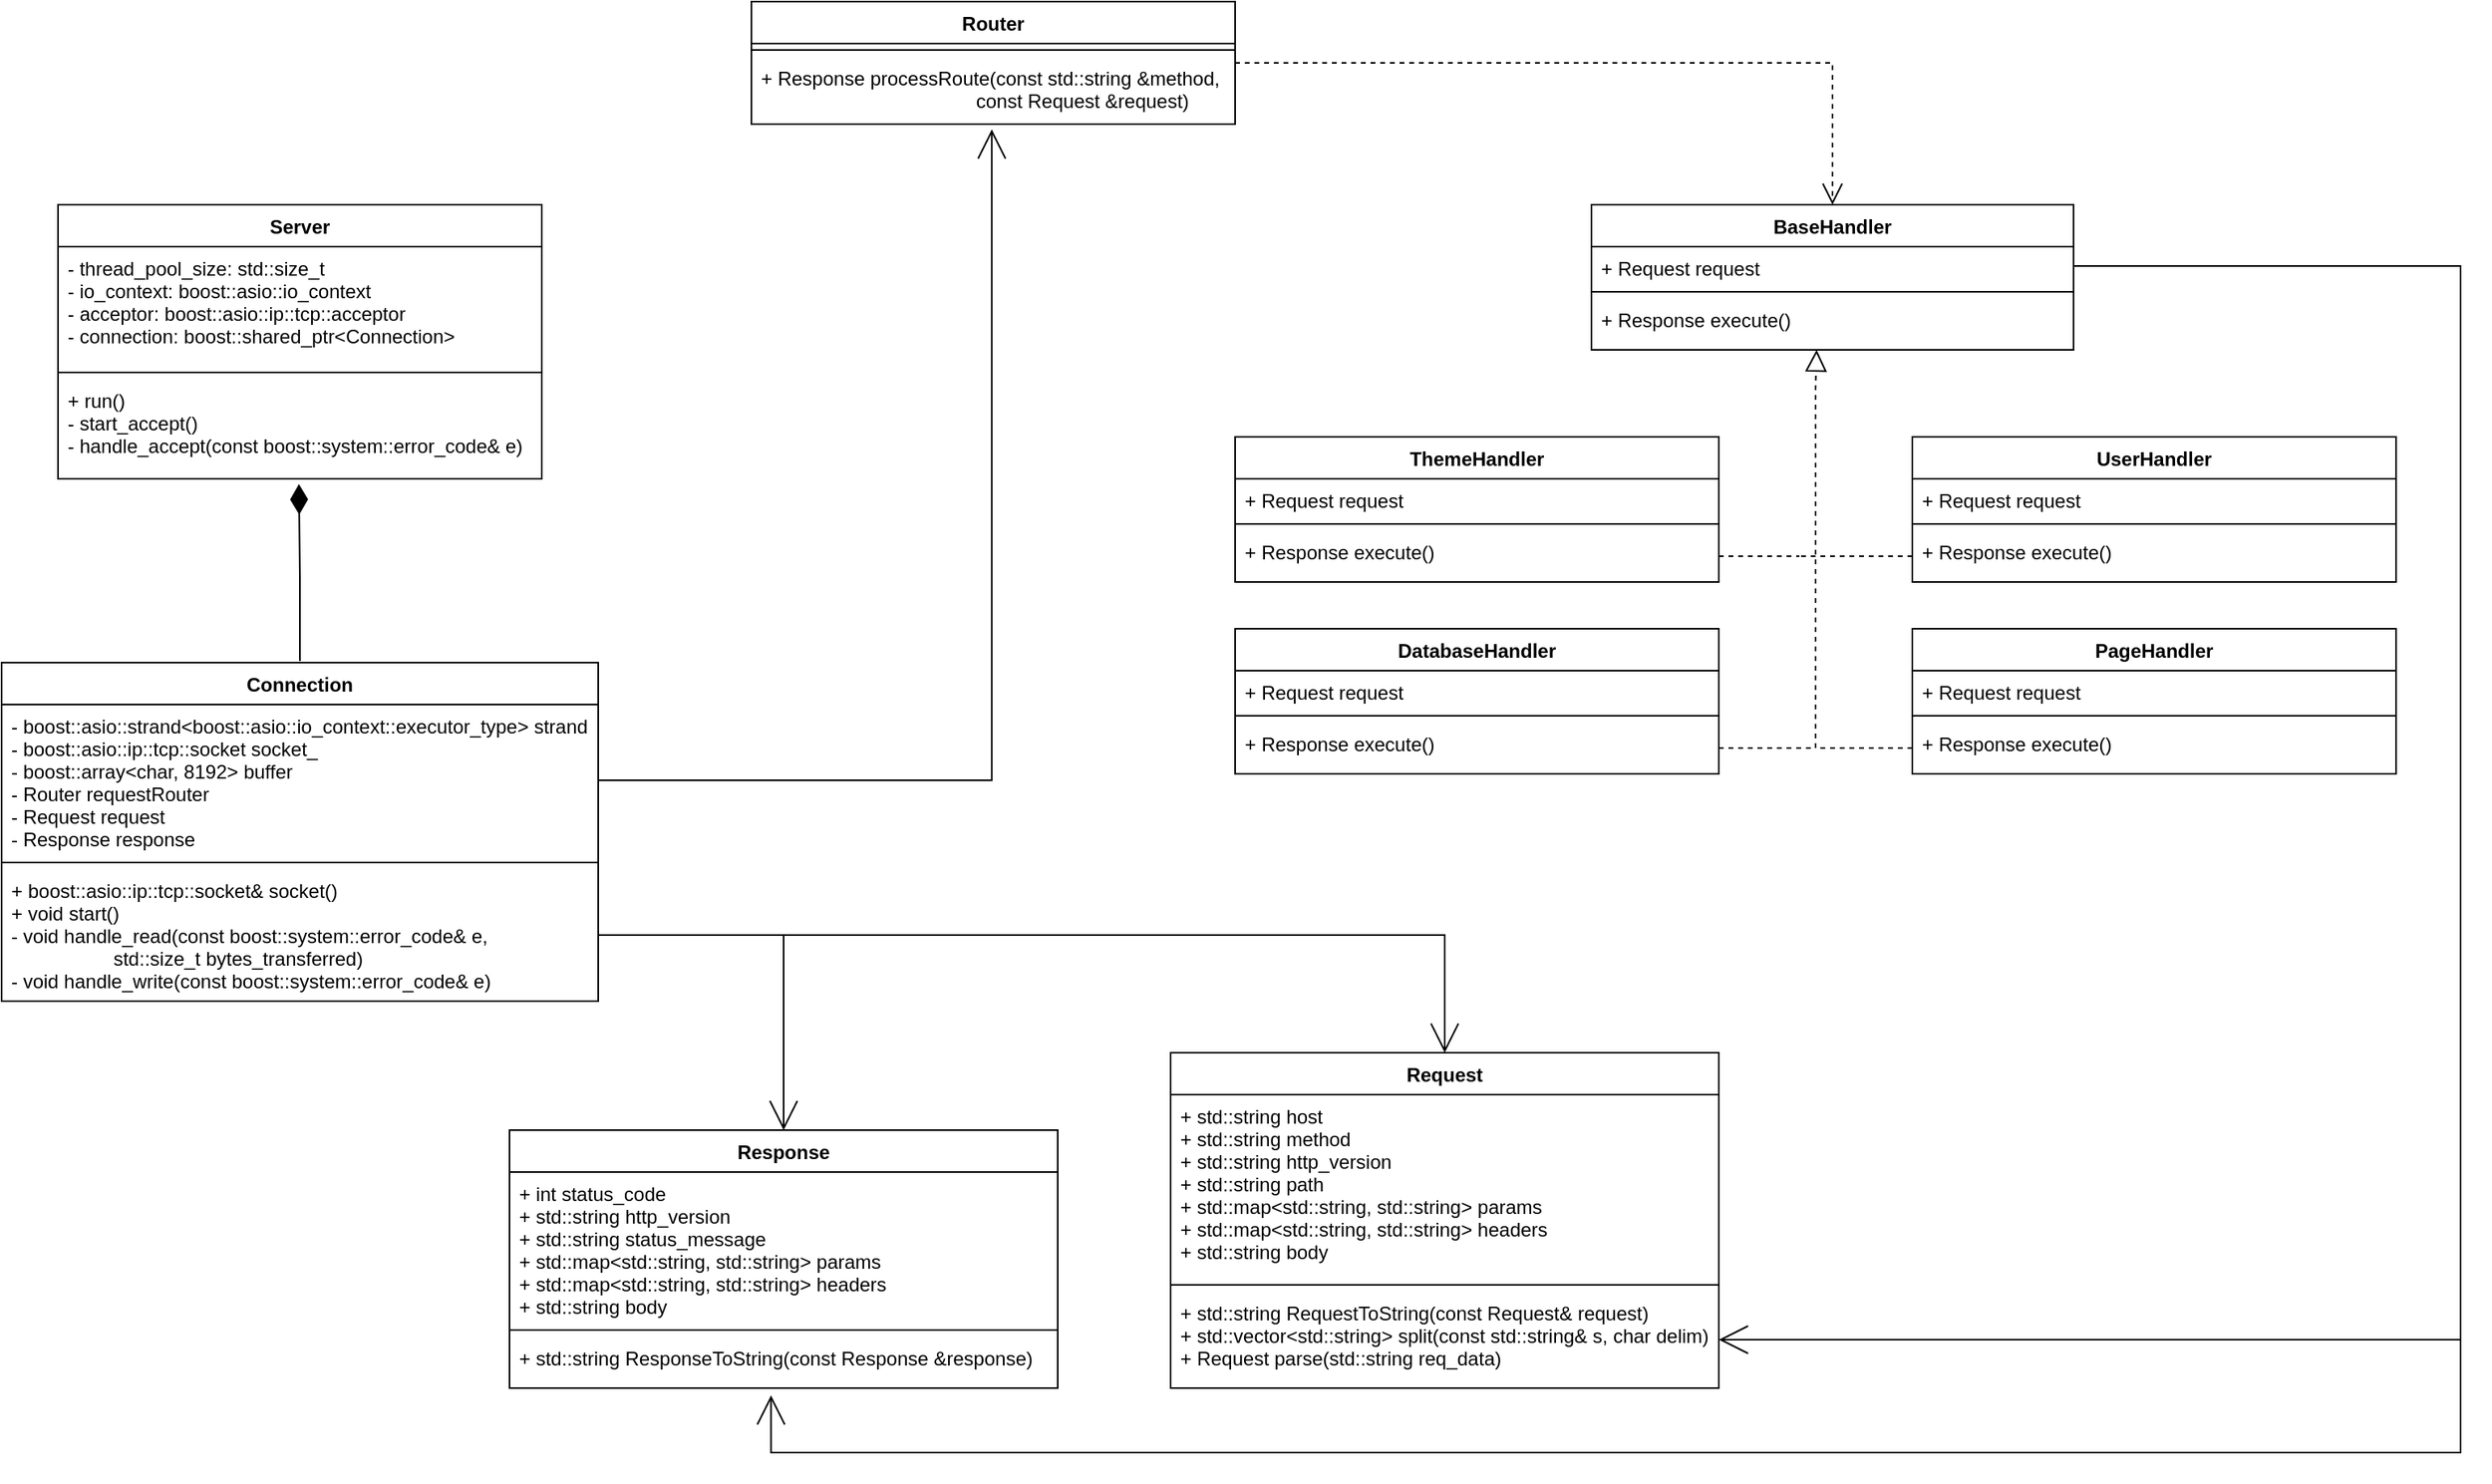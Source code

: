<mxfile version="15.7.3" type="device"><diagram id="C5RBs43oDa-KdzZeNtuy" name="Page-1"><mxGraphModel dx="2171" dy="1246" grid="1" gridSize="10" guides="1" tooltips="1" connect="1" arrows="1" fold="1" page="1" pageScale="1" pageWidth="827" pageHeight="1169" math="0" shadow="0"><root><mxCell id="WIyWlLk6GJQsqaUBKTNV-0"/><mxCell id="WIyWlLk6GJQsqaUBKTNV-1" parent="WIyWlLk6GJQsqaUBKTNV-0"/><mxCell id="MFrAf0Ey_bQIJHWzZGyk-0" value="Server" style="swimlane;fontStyle=1;align=center;verticalAlign=top;childLayout=stackLayout;horizontal=1;startSize=26;horizontalStack=0;resizeParent=1;resizeParentMax=0;resizeLast=0;collapsible=1;marginBottom=0;" vertex="1" parent="WIyWlLk6GJQsqaUBKTNV-1"><mxGeometry x="290" y="406" width="300" height="170" as="geometry"><mxRectangle x="330" y="480" width="70" height="26" as="alternateBounds"/></mxGeometry></mxCell><mxCell id="MFrAf0Ey_bQIJHWzZGyk-1" value="- thread_pool_size: std::size_t&#10;- io_context: boost::asio::io_context&#10;- acceptor: boost::asio::ip::tcp::acceptor&#10;- connection: boost::shared_ptr&lt;Connection&gt;&#10;" style="text;strokeColor=none;fillColor=none;align=left;verticalAlign=top;spacingLeft=4;spacingRight=4;overflow=hidden;rotatable=0;points=[[0,0.5],[1,0.5]];portConstraint=eastwest;" vertex="1" parent="MFrAf0Ey_bQIJHWzZGyk-0"><mxGeometry y="26" width="300" height="74" as="geometry"/></mxCell><mxCell id="MFrAf0Ey_bQIJHWzZGyk-2" value="" style="line;strokeWidth=1;fillColor=none;align=left;verticalAlign=middle;spacingTop=-1;spacingLeft=3;spacingRight=3;rotatable=0;labelPosition=right;points=[];portConstraint=eastwest;" vertex="1" parent="MFrAf0Ey_bQIJHWzZGyk-0"><mxGeometry y="100" width="300" height="8" as="geometry"/></mxCell><mxCell id="MFrAf0Ey_bQIJHWzZGyk-3" value="+ run()&#10;- start_accept()&#10;- handle_accept(const boost::system::error_code&amp; e)" style="text;strokeColor=none;fillColor=none;align=left;verticalAlign=top;spacingLeft=4;spacingRight=4;overflow=hidden;rotatable=0;points=[[0,0.5],[1,0.5]];portConstraint=eastwest;" vertex="1" parent="MFrAf0Ey_bQIJHWzZGyk-0"><mxGeometry y="108" width="300" height="62" as="geometry"/></mxCell><mxCell id="MFrAf0Ey_bQIJHWzZGyk-57" style="edgeStyle=orthogonalEdgeStyle;rounded=0;orthogonalLoop=1;jettySize=auto;html=1;endArrow=diamondThin;endFill=1;endSize=16;strokeWidth=1;entryX=0.498;entryY=1.053;entryDx=0;entryDy=0;entryPerimeter=0;" edge="1" parent="WIyWlLk6GJQsqaUBKTNV-1" target="MFrAf0Ey_bQIJHWzZGyk-3"><mxGeometry relative="1" as="geometry"><mxPoint x="440" y="590" as="targetPoint"/><mxPoint x="440" y="689" as="sourcePoint"/><Array as="points"><mxPoint x="440" y="637"/><mxPoint x="439" y="637"/></Array></mxGeometry></mxCell><mxCell id="MFrAf0Ey_bQIJHWzZGyk-5" value="Connection" style="swimlane;fontStyle=1;align=center;verticalAlign=top;childLayout=stackLayout;horizontal=1;startSize=26;horizontalStack=0;resizeParent=1;resizeParentMax=0;resizeLast=0;collapsible=1;marginBottom=0;" vertex="1" parent="WIyWlLk6GJQsqaUBKTNV-1"><mxGeometry x="255" y="690" width="370" height="210" as="geometry"><mxRectangle x="330" y="480" width="70" height="26" as="alternateBounds"/></mxGeometry></mxCell><mxCell id="MFrAf0Ey_bQIJHWzZGyk-6" value="- boost::asio::strand&lt;boost::asio::io_context::executor_type&gt; strand&#10;- boost::asio::ip::tcp::socket socket_&#10;- boost::array&lt;char, 8192&gt; buffer&#10;- Router requestRouter&#10;- Request request&#10;- Response response" style="text;strokeColor=none;fillColor=none;align=left;verticalAlign=top;spacingLeft=4;spacingRight=4;overflow=hidden;rotatable=0;points=[[0,0.5],[1,0.5]];portConstraint=eastwest;" vertex="1" parent="MFrAf0Ey_bQIJHWzZGyk-5"><mxGeometry y="26" width="370" height="94" as="geometry"/></mxCell><mxCell id="MFrAf0Ey_bQIJHWzZGyk-7" value="" style="line;strokeWidth=1;fillColor=none;align=left;verticalAlign=middle;spacingTop=-1;spacingLeft=3;spacingRight=3;rotatable=0;labelPosition=right;points=[];portConstraint=eastwest;" vertex="1" parent="MFrAf0Ey_bQIJHWzZGyk-5"><mxGeometry y="120" width="370" height="8" as="geometry"/></mxCell><mxCell id="MFrAf0Ey_bQIJHWzZGyk-8" value="+ boost::asio::ip::tcp::socket&amp; socket()&#10;+ void start()&#10;- void handle_read(const boost::system::error_code&amp; e,&#10;                   std::size_t bytes_transferred)&#10;- void handle_write(const boost::system::error_code&amp; e)" style="text;strokeColor=none;fillColor=none;align=left;verticalAlign=top;spacingLeft=4;spacingRight=4;overflow=hidden;rotatable=0;points=[[0,0.5],[1,0.5]];portConstraint=eastwest;" vertex="1" parent="MFrAf0Ey_bQIJHWzZGyk-5"><mxGeometry y="128" width="370" height="82" as="geometry"/></mxCell><mxCell id="MFrAf0Ey_bQIJHWzZGyk-55" style="edgeStyle=orthogonalEdgeStyle;rounded=0;orthogonalLoop=1;jettySize=auto;html=1;entryX=0.5;entryY=0;entryDx=0;entryDy=0;endArrow=open;endFill=0;endSize=11;strokeWidth=1;dashed=1;" edge="1" parent="WIyWlLk6GJQsqaUBKTNV-1" source="MFrAf0Ey_bQIJHWzZGyk-9" target="MFrAf0Ey_bQIJHWzZGyk-21"><mxGeometry relative="1" as="geometry"/></mxCell><mxCell id="MFrAf0Ey_bQIJHWzZGyk-9" value="Router" style="swimlane;fontStyle=1;align=center;verticalAlign=top;childLayout=stackLayout;horizontal=1;startSize=26;horizontalStack=0;resizeParent=1;resizeParentMax=0;resizeLast=0;collapsible=1;marginBottom=0;" vertex="1" parent="WIyWlLk6GJQsqaUBKTNV-1"><mxGeometry x="720" y="280" width="300" height="76" as="geometry"><mxRectangle x="330" y="480" width="70" height="26" as="alternateBounds"/></mxGeometry></mxCell><mxCell id="MFrAf0Ey_bQIJHWzZGyk-11" value="" style="line;strokeWidth=1;fillColor=none;align=left;verticalAlign=middle;spacingTop=-1;spacingLeft=3;spacingRight=3;rotatable=0;labelPosition=right;points=[];portConstraint=eastwest;" vertex="1" parent="MFrAf0Ey_bQIJHWzZGyk-9"><mxGeometry y="26" width="300" height="8" as="geometry"/></mxCell><mxCell id="MFrAf0Ey_bQIJHWzZGyk-12" value="+ Response processRoute(const std::string &amp;method, &#10;                                        const Request &amp;request)" style="text;strokeColor=none;fillColor=none;align=left;verticalAlign=top;spacingLeft=4;spacingRight=4;overflow=hidden;rotatable=0;points=[[0,0.5],[1,0.5]];portConstraint=eastwest;" vertex="1" parent="MFrAf0Ey_bQIJHWzZGyk-9"><mxGeometry y="34" width="300" height="42" as="geometry"/></mxCell><mxCell id="MFrAf0Ey_bQIJHWzZGyk-13" value="Request" style="swimlane;fontStyle=1;align=center;verticalAlign=top;childLayout=stackLayout;horizontal=1;startSize=26;horizontalStack=0;resizeParent=1;resizeParentMax=0;resizeLast=0;collapsible=1;marginBottom=0;" vertex="1" parent="WIyWlLk6GJQsqaUBKTNV-1"><mxGeometry x="980" y="932" width="340" height="208" as="geometry"><mxRectangle x="330" y="480" width="70" height="26" as="alternateBounds"/></mxGeometry></mxCell><mxCell id="MFrAf0Ey_bQIJHWzZGyk-14" value="+ std::string host&#10;+ std::string method&#10;+ std::string http_version&#10;+ std::string path&#10;+ std::map&lt;std::string, std::string&gt; params&#10;+ std::map&lt;std::string, std::string&gt; headers&#10;+ std::string body" style="text;strokeColor=none;fillColor=none;align=left;verticalAlign=top;spacingLeft=4;spacingRight=4;overflow=hidden;rotatable=0;points=[[0,0.5],[1,0.5]];portConstraint=eastwest;" vertex="1" parent="MFrAf0Ey_bQIJHWzZGyk-13"><mxGeometry y="26" width="340" height="114" as="geometry"/></mxCell><mxCell id="MFrAf0Ey_bQIJHWzZGyk-15" value="" style="line;strokeWidth=1;fillColor=none;align=left;verticalAlign=middle;spacingTop=-1;spacingLeft=3;spacingRight=3;rotatable=0;labelPosition=right;points=[];portConstraint=eastwest;" vertex="1" parent="MFrAf0Ey_bQIJHWzZGyk-13"><mxGeometry y="140" width="340" height="8" as="geometry"/></mxCell><mxCell id="MFrAf0Ey_bQIJHWzZGyk-16" value="+ std::string RequestToString(const Request&amp; request)&#10;+ std::vector&lt;std::string&gt; split(const std::string&amp; s, char delim)&#10;+ Request parse(std::string req_data)" style="text;strokeColor=none;fillColor=none;align=left;verticalAlign=top;spacingLeft=4;spacingRight=4;overflow=hidden;rotatable=0;points=[[0,0.5],[1,0.5]];portConstraint=eastwest;" vertex="1" parent="MFrAf0Ey_bQIJHWzZGyk-13"><mxGeometry y="148" width="340" height="60" as="geometry"/></mxCell><mxCell id="MFrAf0Ey_bQIJHWzZGyk-17" value="Response" style="swimlane;fontStyle=1;align=center;verticalAlign=top;childLayout=stackLayout;horizontal=1;startSize=26;horizontalStack=0;resizeParent=1;resizeParentMax=0;resizeLast=0;collapsible=1;marginBottom=0;" vertex="1" parent="WIyWlLk6GJQsqaUBKTNV-1"><mxGeometry x="570" y="980" width="340" height="160" as="geometry"><mxRectangle x="330" y="480" width="70" height="26" as="alternateBounds"/></mxGeometry></mxCell><mxCell id="MFrAf0Ey_bQIJHWzZGyk-18" value="+ int status_code&#10;+ std::string http_version&#10;+ std::string status_message&#10;+ std::map&lt;std::string, std::string&gt; params&#10;+ std::map&lt;std::string, std::string&gt; headers&#10;+ std::string body" style="text;strokeColor=none;fillColor=none;align=left;verticalAlign=top;spacingLeft=4;spacingRight=4;overflow=hidden;rotatable=0;points=[[0,0.5],[1,0.5]];portConstraint=eastwest;" vertex="1" parent="MFrAf0Ey_bQIJHWzZGyk-17"><mxGeometry y="26" width="340" height="94" as="geometry"/></mxCell><mxCell id="MFrAf0Ey_bQIJHWzZGyk-19" value="" style="line;strokeWidth=1;fillColor=none;align=left;verticalAlign=middle;spacingTop=-1;spacingLeft=3;spacingRight=3;rotatable=0;labelPosition=right;points=[];portConstraint=eastwest;" vertex="1" parent="MFrAf0Ey_bQIJHWzZGyk-17"><mxGeometry y="120" width="340" height="8" as="geometry"/></mxCell><mxCell id="MFrAf0Ey_bQIJHWzZGyk-20" value="+ std::string ResponseToString(const Response &amp;response)" style="text;strokeColor=none;fillColor=none;align=left;verticalAlign=top;spacingLeft=4;spacingRight=4;overflow=hidden;rotatable=0;points=[[0,0.5],[1,0.5]];portConstraint=eastwest;" vertex="1" parent="MFrAf0Ey_bQIJHWzZGyk-17"><mxGeometry y="128" width="340" height="32" as="geometry"/></mxCell><mxCell id="MFrAf0Ey_bQIJHWzZGyk-21" value="BaseHandler" style="swimlane;fontStyle=1;align=center;verticalAlign=top;childLayout=stackLayout;horizontal=1;startSize=26;horizontalStack=0;resizeParent=1;resizeParentMax=0;resizeLast=0;collapsible=1;marginBottom=0;" vertex="1" parent="WIyWlLk6GJQsqaUBKTNV-1"><mxGeometry x="1241" y="406" width="299" height="90" as="geometry"><mxRectangle x="330" y="480" width="70" height="26" as="alternateBounds"/></mxGeometry></mxCell><mxCell id="MFrAf0Ey_bQIJHWzZGyk-22" value="+ Request request" style="text;strokeColor=none;fillColor=none;align=left;verticalAlign=top;spacingLeft=4;spacingRight=4;overflow=hidden;rotatable=0;points=[[0,0.5],[1,0.5]];portConstraint=eastwest;" vertex="1" parent="MFrAf0Ey_bQIJHWzZGyk-21"><mxGeometry y="26" width="299" height="24" as="geometry"/></mxCell><mxCell id="MFrAf0Ey_bQIJHWzZGyk-23" value="" style="line;strokeWidth=1;fillColor=none;align=left;verticalAlign=middle;spacingTop=-1;spacingLeft=3;spacingRight=3;rotatable=0;labelPosition=right;points=[];portConstraint=eastwest;" vertex="1" parent="MFrAf0Ey_bQIJHWzZGyk-21"><mxGeometry y="50" width="299" height="8" as="geometry"/></mxCell><mxCell id="MFrAf0Ey_bQIJHWzZGyk-24" value="+ Response execute()" style="text;strokeColor=none;fillColor=none;align=left;verticalAlign=top;spacingLeft=4;spacingRight=4;overflow=hidden;rotatable=0;points=[[0,0.5],[1,0.5]];portConstraint=eastwest;" vertex="1" parent="MFrAf0Ey_bQIJHWzZGyk-21"><mxGeometry y="58" width="299" height="32" as="geometry"/></mxCell><mxCell id="MFrAf0Ey_bQIJHWzZGyk-25" value="UserHandler" style="swimlane;fontStyle=1;align=center;verticalAlign=top;childLayout=stackLayout;horizontal=1;startSize=26;horizontalStack=0;resizeParent=1;resizeParentMax=0;resizeLast=0;collapsible=1;marginBottom=0;" vertex="1" parent="WIyWlLk6GJQsqaUBKTNV-1"><mxGeometry x="1440" y="550" width="300" height="90" as="geometry"><mxRectangle x="330" y="480" width="70" height="26" as="alternateBounds"/></mxGeometry></mxCell><mxCell id="MFrAf0Ey_bQIJHWzZGyk-26" value="+ Request request" style="text;strokeColor=none;fillColor=none;align=left;verticalAlign=top;spacingLeft=4;spacingRight=4;overflow=hidden;rotatable=0;points=[[0,0.5],[1,0.5]];portConstraint=eastwest;" vertex="1" parent="MFrAf0Ey_bQIJHWzZGyk-25"><mxGeometry y="26" width="300" height="24" as="geometry"/></mxCell><mxCell id="MFrAf0Ey_bQIJHWzZGyk-27" value="" style="line;strokeWidth=1;fillColor=none;align=left;verticalAlign=middle;spacingTop=-1;spacingLeft=3;spacingRight=3;rotatable=0;labelPosition=right;points=[];portConstraint=eastwest;" vertex="1" parent="MFrAf0Ey_bQIJHWzZGyk-25"><mxGeometry y="50" width="300" height="8" as="geometry"/></mxCell><mxCell id="MFrAf0Ey_bQIJHWzZGyk-28" value="+ Response execute()" style="text;strokeColor=none;fillColor=none;align=left;verticalAlign=top;spacingLeft=4;spacingRight=4;overflow=hidden;rotatable=0;points=[[0,0.5],[1,0.5]];portConstraint=eastwest;" vertex="1" parent="MFrAf0Ey_bQIJHWzZGyk-25"><mxGeometry y="58" width="300" height="32" as="geometry"/></mxCell><mxCell id="MFrAf0Ey_bQIJHWzZGyk-29" value="DatabaseHandler" style="swimlane;fontStyle=1;align=center;verticalAlign=top;childLayout=stackLayout;horizontal=1;startSize=26;horizontalStack=0;resizeParent=1;resizeParentMax=0;resizeLast=0;collapsible=1;marginBottom=0;" vertex="1" parent="WIyWlLk6GJQsqaUBKTNV-1"><mxGeometry x="1020" y="669" width="300" height="90" as="geometry"><mxRectangle x="1040" y="669" width="70" height="26" as="alternateBounds"/></mxGeometry></mxCell><mxCell id="MFrAf0Ey_bQIJHWzZGyk-30" value="+ Request request" style="text;strokeColor=none;fillColor=none;align=left;verticalAlign=top;spacingLeft=4;spacingRight=4;overflow=hidden;rotatable=0;points=[[0,0.5],[1,0.5]];portConstraint=eastwest;" vertex="1" parent="MFrAf0Ey_bQIJHWzZGyk-29"><mxGeometry y="26" width="300" height="24" as="geometry"/></mxCell><mxCell id="MFrAf0Ey_bQIJHWzZGyk-31" value="" style="line;strokeWidth=1;fillColor=none;align=left;verticalAlign=middle;spacingTop=-1;spacingLeft=3;spacingRight=3;rotatable=0;labelPosition=right;points=[];portConstraint=eastwest;" vertex="1" parent="MFrAf0Ey_bQIJHWzZGyk-29"><mxGeometry y="50" width="300" height="8" as="geometry"/></mxCell><mxCell id="MFrAf0Ey_bQIJHWzZGyk-32" value="+ Response execute()" style="text;strokeColor=none;fillColor=none;align=left;verticalAlign=top;spacingLeft=4;spacingRight=4;overflow=hidden;rotatable=0;points=[[0,0.5],[1,0.5]];portConstraint=eastwest;" vertex="1" parent="MFrAf0Ey_bQIJHWzZGyk-29"><mxGeometry y="58" width="300" height="32" as="geometry"/></mxCell><mxCell id="MFrAf0Ey_bQIJHWzZGyk-33" value="PageHandler" style="swimlane;fontStyle=1;align=center;verticalAlign=top;childLayout=stackLayout;horizontal=1;startSize=26;horizontalStack=0;resizeParent=1;resizeParentMax=0;resizeLast=0;collapsible=1;marginBottom=0;" vertex="1" parent="WIyWlLk6GJQsqaUBKTNV-1"><mxGeometry x="1440" y="669" width="300" height="90" as="geometry"><mxRectangle x="330" y="480" width="70" height="26" as="alternateBounds"/></mxGeometry></mxCell><mxCell id="MFrAf0Ey_bQIJHWzZGyk-34" value="+ Request request" style="text;strokeColor=none;fillColor=none;align=left;verticalAlign=top;spacingLeft=4;spacingRight=4;overflow=hidden;rotatable=0;points=[[0,0.5],[1,0.5]];portConstraint=eastwest;" vertex="1" parent="MFrAf0Ey_bQIJHWzZGyk-33"><mxGeometry y="26" width="300" height="24" as="geometry"/></mxCell><mxCell id="MFrAf0Ey_bQIJHWzZGyk-35" value="" style="line;strokeWidth=1;fillColor=none;align=left;verticalAlign=middle;spacingTop=-1;spacingLeft=3;spacingRight=3;rotatable=0;labelPosition=right;points=[];portConstraint=eastwest;" vertex="1" parent="MFrAf0Ey_bQIJHWzZGyk-33"><mxGeometry y="50" width="300" height="8" as="geometry"/></mxCell><mxCell id="MFrAf0Ey_bQIJHWzZGyk-36" value="+ Response execute()" style="text;strokeColor=none;fillColor=none;align=left;verticalAlign=top;spacingLeft=4;spacingRight=4;overflow=hidden;rotatable=0;points=[[0,0.5],[1,0.5]];portConstraint=eastwest;" vertex="1" parent="MFrAf0Ey_bQIJHWzZGyk-33"><mxGeometry y="58" width="300" height="32" as="geometry"/></mxCell><mxCell id="MFrAf0Ey_bQIJHWzZGyk-37" value="ThemeHandler" style="swimlane;fontStyle=1;align=center;verticalAlign=top;childLayout=stackLayout;horizontal=1;startSize=26;horizontalStack=0;resizeParent=1;resizeParentMax=0;resizeLast=0;collapsible=1;marginBottom=0;" vertex="1" parent="WIyWlLk6GJQsqaUBKTNV-1"><mxGeometry x="1020" y="550" width="300" height="90" as="geometry"><mxRectangle x="330" y="480" width="70" height="26" as="alternateBounds"/></mxGeometry></mxCell><mxCell id="MFrAf0Ey_bQIJHWzZGyk-38" value="+ Request request" style="text;strokeColor=none;fillColor=none;align=left;verticalAlign=top;spacingLeft=4;spacingRight=4;overflow=hidden;rotatable=0;points=[[0,0.5],[1,0.5]];portConstraint=eastwest;" vertex="1" parent="MFrAf0Ey_bQIJHWzZGyk-37"><mxGeometry y="26" width="300" height="24" as="geometry"/></mxCell><mxCell id="MFrAf0Ey_bQIJHWzZGyk-39" value="" style="line;strokeWidth=1;fillColor=none;align=left;verticalAlign=middle;spacingTop=-1;spacingLeft=3;spacingRight=3;rotatable=0;labelPosition=right;points=[];portConstraint=eastwest;" vertex="1" parent="MFrAf0Ey_bQIJHWzZGyk-37"><mxGeometry y="50" width="300" height="8" as="geometry"/></mxCell><mxCell id="MFrAf0Ey_bQIJHWzZGyk-40" value="+ Response execute()" style="text;strokeColor=none;fillColor=none;align=left;verticalAlign=top;spacingLeft=4;spacingRight=4;overflow=hidden;rotatable=0;points=[[0,0.5],[1,0.5]];portConstraint=eastwest;" vertex="1" parent="MFrAf0Ey_bQIJHWzZGyk-37"><mxGeometry y="58" width="300" height="32" as="geometry"/></mxCell><mxCell id="MFrAf0Ey_bQIJHWzZGyk-50" style="edgeStyle=orthogonalEdgeStyle;rounded=0;orthogonalLoop=1;jettySize=auto;html=1;exitX=0;exitY=0.5;exitDx=0;exitDy=0;entryX=0.467;entryY=1;entryDx=0;entryDy=0;entryPerimeter=0;endArrow=block;endFill=0;strokeWidth=1;endSize=11;dashed=1;" edge="1" parent="WIyWlLk6GJQsqaUBKTNV-1" source="MFrAf0Ey_bQIJHWzZGyk-36" target="MFrAf0Ey_bQIJHWzZGyk-24"><mxGeometry relative="1" as="geometry"><Array as="points"><mxPoint x="1380" y="743"/><mxPoint x="1380" y="520"/></Array></mxGeometry></mxCell><mxCell id="MFrAf0Ey_bQIJHWzZGyk-52" style="edgeStyle=orthogonalEdgeStyle;rounded=0;orthogonalLoop=1;jettySize=auto;html=1;exitX=1;exitY=0.5;exitDx=0;exitDy=0;endArrow=none;endFill=0;dashed=1;" edge="1" parent="WIyWlLk6GJQsqaUBKTNV-1" source="MFrAf0Ey_bQIJHWzZGyk-32"><mxGeometry relative="1" as="geometry"><mxPoint x="1380" y="743" as="targetPoint"/></mxGeometry></mxCell><mxCell id="MFrAf0Ey_bQIJHWzZGyk-53" style="edgeStyle=orthogonalEdgeStyle;rounded=0;orthogonalLoop=1;jettySize=auto;html=1;exitX=1;exitY=0.5;exitDx=0;exitDy=0;endArrow=none;endFill=0;dashed=1;" edge="1" parent="WIyWlLk6GJQsqaUBKTNV-1" source="MFrAf0Ey_bQIJHWzZGyk-40"><mxGeometry relative="1" as="geometry"><mxPoint x="1370" y="624" as="targetPoint"/></mxGeometry></mxCell><mxCell id="MFrAf0Ey_bQIJHWzZGyk-54" style="edgeStyle=orthogonalEdgeStyle;rounded=0;orthogonalLoop=1;jettySize=auto;html=1;exitX=0;exitY=0.5;exitDx=0;exitDy=0;endArrow=none;endFill=0;dashed=1;" edge="1" parent="WIyWlLk6GJQsqaUBKTNV-1" source="MFrAf0Ey_bQIJHWzZGyk-28"><mxGeometry relative="1" as="geometry"><mxPoint x="1370" y="624" as="targetPoint"/></mxGeometry></mxCell><mxCell id="MFrAf0Ey_bQIJHWzZGyk-58" style="edgeStyle=orthogonalEdgeStyle;rounded=0;orthogonalLoop=1;jettySize=auto;html=1;entryX=0.5;entryY=0;entryDx=0;entryDy=0;endArrow=open;endFill=0;endSize=16;strokeWidth=1;" edge="1" parent="WIyWlLk6GJQsqaUBKTNV-1" source="MFrAf0Ey_bQIJHWzZGyk-8" target="MFrAf0Ey_bQIJHWzZGyk-17"><mxGeometry relative="1" as="geometry"/></mxCell><mxCell id="MFrAf0Ey_bQIJHWzZGyk-59" style="edgeStyle=orthogonalEdgeStyle;rounded=0;orthogonalLoop=1;jettySize=auto;html=1;exitX=1;exitY=0.5;exitDx=0;exitDy=0;entryX=0.5;entryY=0;entryDx=0;entryDy=0;endArrow=open;endFill=0;endSize=16;strokeWidth=1;" edge="1" parent="WIyWlLk6GJQsqaUBKTNV-1" source="MFrAf0Ey_bQIJHWzZGyk-8" target="MFrAf0Ey_bQIJHWzZGyk-13"><mxGeometry relative="1" as="geometry"/></mxCell><mxCell id="MFrAf0Ey_bQIJHWzZGyk-61" style="edgeStyle=orthogonalEdgeStyle;rounded=0;orthogonalLoop=1;jettySize=auto;html=1;entryX=0.497;entryY=1.078;entryDx=0;entryDy=0;entryPerimeter=0;endArrow=open;endFill=0;endSize=16;strokeWidth=1;" edge="1" parent="WIyWlLk6GJQsqaUBKTNV-1" source="MFrAf0Ey_bQIJHWzZGyk-6" target="MFrAf0Ey_bQIJHWzZGyk-12"><mxGeometry relative="1" as="geometry"><Array as="points"><mxPoint x="869" y="763"/></Array></mxGeometry></mxCell><mxCell id="MFrAf0Ey_bQIJHWzZGyk-65" style="edgeStyle=orthogonalEdgeStyle;rounded=0;orthogonalLoop=1;jettySize=auto;html=1;exitX=1;exitY=0.5;exitDx=0;exitDy=0;entryX=0.477;entryY=1.141;entryDx=0;entryDy=0;entryPerimeter=0;endArrow=open;endFill=0;endSize=16;strokeWidth=1;" edge="1" parent="WIyWlLk6GJQsqaUBKTNV-1" source="MFrAf0Ey_bQIJHWzZGyk-22" target="MFrAf0Ey_bQIJHWzZGyk-20"><mxGeometry relative="1" as="geometry"><Array as="points"><mxPoint x="1780" y="444"/><mxPoint x="1780" y="1180"/><mxPoint x="732" y="1180"/></Array></mxGeometry></mxCell><mxCell id="MFrAf0Ey_bQIJHWzZGyk-66" style="edgeStyle=orthogonalEdgeStyle;rounded=0;orthogonalLoop=1;jettySize=auto;html=1;endArrow=open;endFill=0;endSize=16;strokeWidth=1;" edge="1" parent="WIyWlLk6GJQsqaUBKTNV-1" source="MFrAf0Ey_bQIJHWzZGyk-22" target="MFrAf0Ey_bQIJHWzZGyk-16"><mxGeometry relative="1" as="geometry"><Array as="points"><mxPoint x="1780" y="444"/><mxPoint x="1780" y="1110"/></Array></mxGeometry></mxCell></root></mxGraphModel></diagram></mxfile>